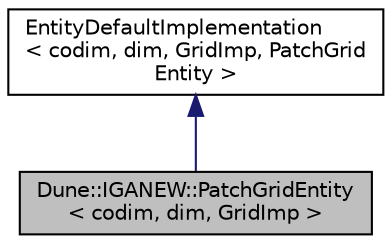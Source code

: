 digraph "Dune::IGANEW::PatchGridEntity&lt; codim, dim, GridImp &gt;"
{
 // LATEX_PDF_SIZE
  edge [fontname="Helvetica",fontsize="10",labelfontname="Helvetica",labelfontsize="10"];
  node [fontname="Helvetica",fontsize="10",shape=record];
  Node1 [label="Dune::IGANEW::PatchGridEntity\l\< codim, dim, GridImp \>",height=0.2,width=0.4,color="black", fillcolor="grey75", style="filled", fontcolor="black",tooltip="The implementation of entities in a PatchGrid."];
  Node2 -> Node1 [dir="back",color="midnightblue",fontsize="10",style="solid",fontname="Helvetica"];
  Node2 [label="EntityDefaultImplementation\l\< codim, dim, GridImp, PatchGrid\lEntity \>",height=0.2,width=0.4,color="black", fillcolor="white", style="filled",tooltip=" "];
}

